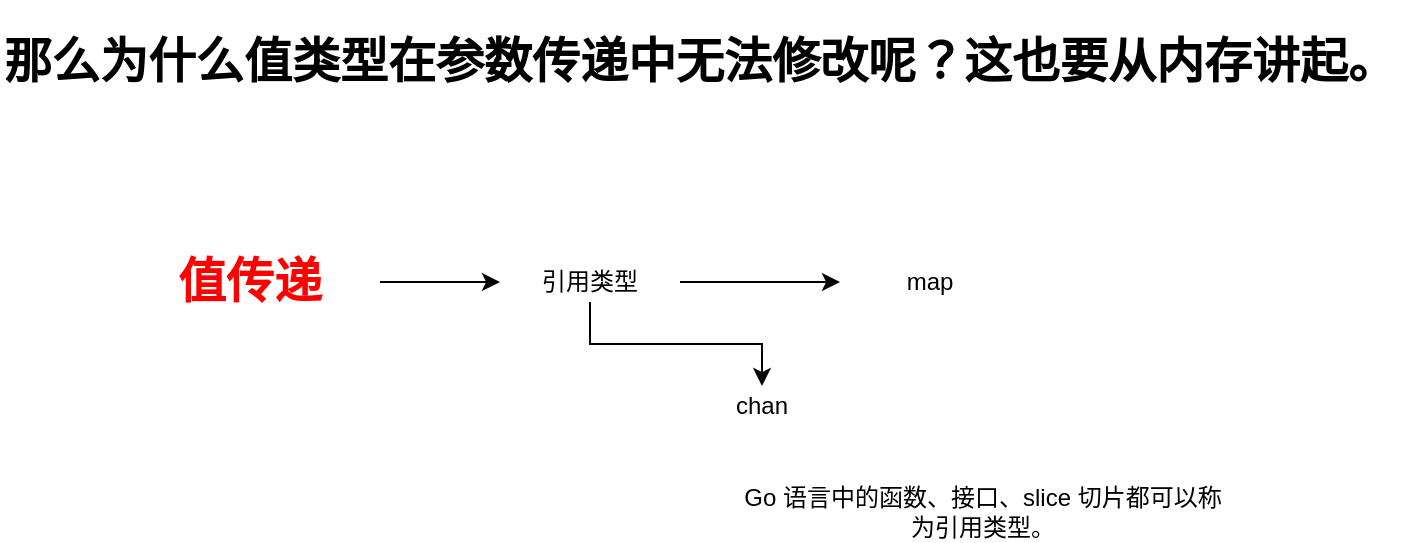 <mxfile version="14.8.0" type="github">
  <diagram id="xQpIxAtVRQsH2V67RfwZ" name="Page-1">
    <mxGraphModel dx="1826" dy="767" grid="0" gridSize="10" guides="1" tooltips="1" connect="1" arrows="1" fold="1" page="0" pageScale="1" pageWidth="827" pageHeight="1169" math="0" shadow="0">
      <root>
        <mxCell id="0" />
        <mxCell id="1" parent="0" />
        <mxCell id="Z3k0KM5BueHmogXB_P4T-1" value="&lt;h1&gt;那么为什么值类型在参数传递中无法修改呢？这也要从内存讲起。&lt;/h1&gt;" style="text;html=1;strokeColor=none;fillColor=none;align=center;verticalAlign=middle;whiteSpace=wrap;rounded=0;" vertex="1" parent="1">
          <mxGeometry x="-120" y="90" width="700" height="40" as="geometry" />
        </mxCell>
        <mxCell id="Z3k0KM5BueHmogXB_P4T-8" style="edgeStyle=orthogonalEdgeStyle;rounded=0;orthogonalLoop=1;jettySize=auto;html=1;entryX=0;entryY=0.5;entryDx=0;entryDy=0;" edge="1" parent="1" source="Z3k0KM5BueHmogXB_P4T-2" target="Z3k0KM5BueHmogXB_P4T-3">
          <mxGeometry relative="1" as="geometry" />
        </mxCell>
        <mxCell id="Z3k0KM5BueHmogXB_P4T-2" value="&lt;h1&gt;&lt;font color=&quot;#FF0000&quot;&gt;值传递&lt;/font&gt;&lt;/h1&gt;" style="text;html=1;strokeColor=none;fillColor=none;align=center;verticalAlign=middle;whiteSpace=wrap;rounded=0;" vertex="1" parent="1">
          <mxGeometry x="-60" y="210" width="130" height="20" as="geometry" />
        </mxCell>
        <mxCell id="Z3k0KM5BueHmogXB_P4T-10" value="" style="edgeStyle=orthogonalEdgeStyle;rounded=0;orthogonalLoop=1;jettySize=auto;html=1;" edge="1" parent="1" source="Z3k0KM5BueHmogXB_P4T-3" target="Z3k0KM5BueHmogXB_P4T-9">
          <mxGeometry relative="1" as="geometry" />
        </mxCell>
        <mxCell id="Z3k0KM5BueHmogXB_P4T-12" value="" style="edgeStyle=orthogonalEdgeStyle;rounded=0;orthogonalLoop=1;jettySize=auto;html=1;" edge="1" parent="1" source="Z3k0KM5BueHmogXB_P4T-3" target="Z3k0KM5BueHmogXB_P4T-11">
          <mxGeometry relative="1" as="geometry" />
        </mxCell>
        <mxCell id="Z3k0KM5BueHmogXB_P4T-3" value="引用类型" style="text;html=1;strokeColor=none;fillColor=none;align=center;verticalAlign=middle;whiteSpace=wrap;rounded=0;" vertex="1" parent="1">
          <mxGeometry x="130" y="210" width="90" height="20" as="geometry" />
        </mxCell>
        <mxCell id="Z3k0KM5BueHmogXB_P4T-9" value="map" style="text;html=1;strokeColor=none;fillColor=none;align=center;verticalAlign=middle;whiteSpace=wrap;rounded=0;" vertex="1" parent="1">
          <mxGeometry x="300" y="210" width="90" height="20" as="geometry" />
        </mxCell>
        <mxCell id="Z3k0KM5BueHmogXB_P4T-11" value="chan" style="text;html=1;strokeColor=none;fillColor=none;align=center;verticalAlign=middle;whiteSpace=wrap;rounded=0;" vertex="1" parent="1">
          <mxGeometry x="216" y="272" width="90" height="20" as="geometry" />
        </mxCell>
        <mxCell id="Z3k0KM5BueHmogXB_P4T-14" value="Go 语言中的函数、接口、slice 切片都可以称为引用类型。" style="text;html=1;strokeColor=none;fillColor=none;align=center;verticalAlign=middle;whiteSpace=wrap;rounded=0;" vertex="1" parent="1">
          <mxGeometry x="247" y="325" width="249" height="20" as="geometry" />
        </mxCell>
      </root>
    </mxGraphModel>
  </diagram>
</mxfile>
